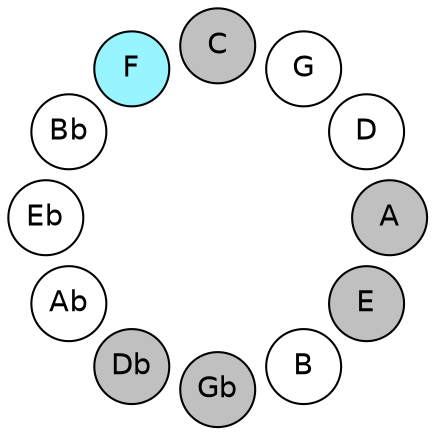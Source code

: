 
graph {

layout = circo;
mindist = .1

node [shape = circle, fontname = Helvetica, margin = 0, style = filled]
edge [style=invis]

subgraph 1 {
	E -- B -- Gb -- Db -- Ab -- Eb -- Bb -- F -- C -- G -- D -- A -- E
}

E [fillcolor = gray];
B [fillcolor = white];
Gb [fillcolor = gray];
Db [fillcolor = gray];
Ab [fillcolor = white];
Eb [fillcolor = white];
Bb [fillcolor = white];
F [fillcolor = cadetblue1];
C [fillcolor = gray];
G [fillcolor = white];
D [fillcolor = white];
A [fillcolor = gray];
}
